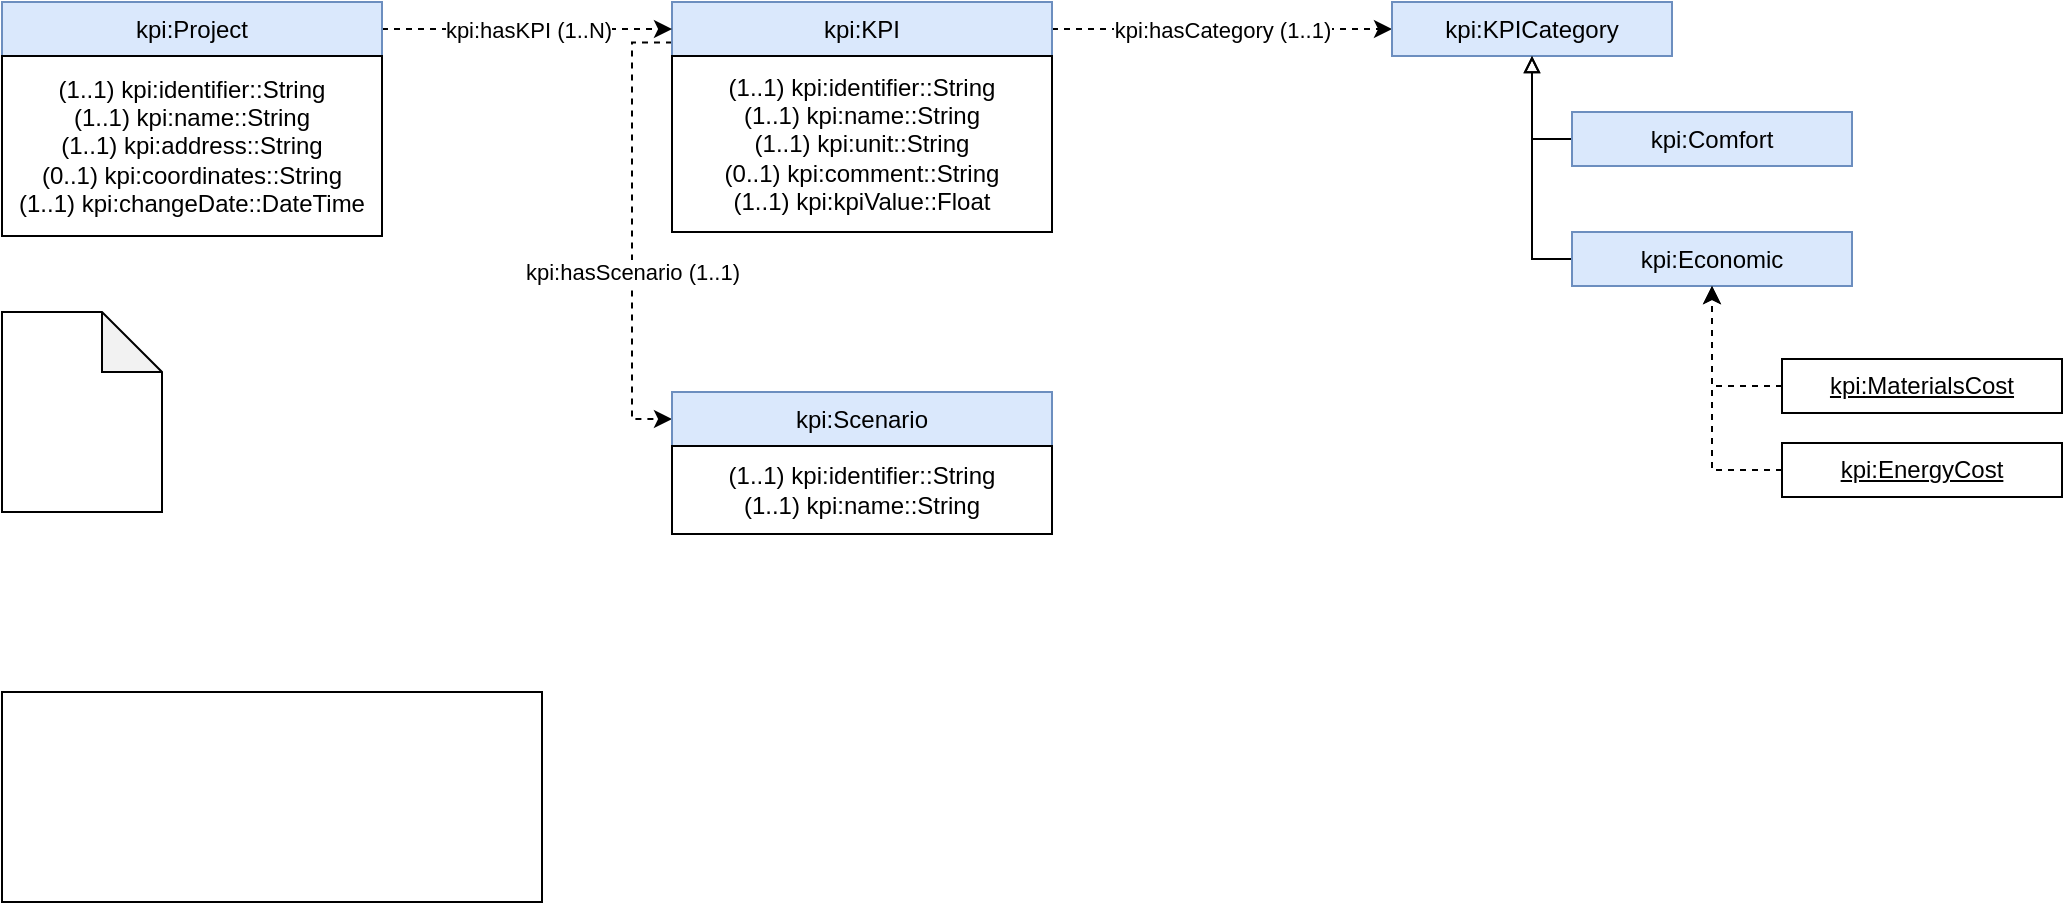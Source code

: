 <mxfile version="12.9.10" type="device"><diagram id="B8rJqHsIALTkNtZgdn-v" name="Page-1"><mxGraphModel dx="2840" dy="1963" grid="1" gridSize="5" guides="1" tooltips="1" connect="1" arrows="1" fold="1" page="0" pageScale="1" pageWidth="827" pageHeight="583" math="0" shadow="0"><root><mxCell id="0"/><mxCell id="1" parent="0"/><mxCell id="Wkt3k2ufJT2p2I6t_oPA-8" value="kpi:hasCategory (1..1)" style="edgeStyle=orthogonalEdgeStyle;rounded=0;orthogonalLoop=1;jettySize=auto;html=1;exitX=1;exitY=0.5;exitDx=0;exitDy=0;entryX=0;entryY=0.5;entryDx=0;entryDy=0;dashed=1;" parent="1" source="JT0yhX7Rt0sc5q16_EZt-18" target="Wkt3k2ufJT2p2I6t_oPA-7" edge="1"><mxGeometry relative="1" as="geometry"/></mxCell><mxCell id="Wkt3k2ufJT2p2I6t_oPA-12" value="kpi:hasScenario (1..1)" style="edgeStyle=orthogonalEdgeStyle;rounded=0;orthogonalLoop=1;jettySize=auto;html=1;exitX=0;exitY=0.75;exitDx=0;exitDy=0;entryX=0;entryY=0.5;entryDx=0;entryDy=0;dashed=1;" parent="1" source="JT0yhX7Rt0sc5q16_EZt-18" target="Wkt3k2ufJT2p2I6t_oPA-5" edge="1"><mxGeometry x="0.18" relative="1" as="geometry"><mxPoint as="offset"/></mxGeometry></mxCell><mxCell id="JT0yhX7Rt0sc5q16_EZt-18" value="kpi:KPI" style="rounded=0;whiteSpace=wrap;html=1;fillColor=#dae8fc;strokeColor=#6c8ebf;" parent="1" vertex="1"><mxGeometry x="-870" y="-1115" width="190" height="27" as="geometry"/></mxCell><mxCell id="JT0yhX7Rt0sc5q16_EZt-98" value="(1..1) kpi:identifier::String&lt;br&gt;(1..1) kpi:name::String&lt;br&gt;(1..1) kpi:unit::String&lt;br&gt;(0..1) kpi:comment::String&lt;br&gt;(1..1) kpi:kpiValue::Float" style="rounded=0;whiteSpace=wrap;html=1;" parent="1" vertex="1"><mxGeometry x="-870" y="-1088" width="190" height="88" as="geometry"/></mxCell><mxCell id="Wkt3k2ufJT2p2I6t_oPA-10" value="kpi:hasKPI (1..N)" style="edgeStyle=orthogonalEdgeStyle;rounded=0;orthogonalLoop=1;jettySize=auto;html=1;exitX=1;exitY=0.5;exitDx=0;exitDy=0;dashed=1;" parent="1" source="Wkt3k2ufJT2p2I6t_oPA-3" target="JT0yhX7Rt0sc5q16_EZt-18" edge="1"><mxGeometry relative="1" as="geometry"/></mxCell><mxCell id="Wkt3k2ufJT2p2I6t_oPA-3" value="kpi:Project" style="rounded=0;whiteSpace=wrap;html=1;fillColor=#dae8fc;strokeColor=#6c8ebf;" parent="1" vertex="1"><mxGeometry x="-1205" y="-1115" width="190" height="27" as="geometry"/></mxCell><mxCell id="Wkt3k2ufJT2p2I6t_oPA-4" value="(1..1) kpi:identifier::String&lt;br&gt;(1..1) kpi:name::String&lt;br&gt;(1..1) kpi:address::String&lt;br&gt;(0..1) kpi:coordinates::String&lt;br&gt;(1..1) kpi:changeDate::DateTime" style="rounded=0;whiteSpace=wrap;html=1;" parent="1" vertex="1"><mxGeometry x="-1205" y="-1088" width="190" height="90" as="geometry"/></mxCell><mxCell id="Wkt3k2ufJT2p2I6t_oPA-5" value="kpi:Scenario" style="rounded=0;whiteSpace=wrap;html=1;fillColor=#dae8fc;strokeColor=#6c8ebf;" parent="1" vertex="1"><mxGeometry x="-870" y="-920" width="190" height="27" as="geometry"/></mxCell><mxCell id="Wkt3k2ufJT2p2I6t_oPA-6" value="(1..1) kpi:identifier::String&lt;br&gt;(1..1) kpi:name::String" style="rounded=0;whiteSpace=wrap;html=1;" parent="1" vertex="1"><mxGeometry x="-870" y="-893" width="190" height="44" as="geometry"/></mxCell><mxCell id="Wkt3k2ufJT2p2I6t_oPA-7" value="kpi:KPICategory" style="rounded=0;whiteSpace=wrap;html=1;fillColor=#dae8fc;strokeColor=#6c8ebf;" parent="1" vertex="1"><mxGeometry x="-510" y="-1115" width="140" height="27" as="geometry"/></mxCell><mxCell id="J_T-_U9xI8x8TyetcnA9-5" style="edgeStyle=orthogonalEdgeStyle;rounded=0;orthogonalLoop=1;jettySize=auto;html=1;exitX=0;exitY=0.5;exitDx=0;exitDy=0;endArrow=block;endFill=0;" edge="1" parent="1" source="J_T-_U9xI8x8TyetcnA9-1" target="Wkt3k2ufJT2p2I6t_oPA-7"><mxGeometry relative="1" as="geometry"/></mxCell><mxCell id="J_T-_U9xI8x8TyetcnA9-1" value="kpi:Comfort" style="rounded=0;whiteSpace=wrap;html=1;fillColor=#dae8fc;strokeColor=#6c8ebf;" vertex="1" parent="1"><mxGeometry x="-420" y="-1060" width="140" height="27" as="geometry"/></mxCell><mxCell id="J_T-_U9xI8x8TyetcnA9-6" style="edgeStyle=orthogonalEdgeStyle;rounded=0;orthogonalLoop=1;jettySize=auto;html=1;exitX=0;exitY=0.5;exitDx=0;exitDy=0;endArrow=block;endFill=0;" edge="1" parent="1" source="J_T-_U9xI8x8TyetcnA9-2" target="Wkt3k2ufJT2p2I6t_oPA-7"><mxGeometry relative="1" as="geometry"/></mxCell><mxCell id="J_T-_U9xI8x8TyetcnA9-2" value="kpi:Economic" style="rounded=0;whiteSpace=wrap;html=1;fillColor=#dae8fc;strokeColor=#6c8ebf;" vertex="1" parent="1"><mxGeometry x="-420" y="-1000" width="140" height="27" as="geometry"/></mxCell><mxCell id="J_T-_U9xI8x8TyetcnA9-9" style="edgeStyle=orthogonalEdgeStyle;rounded=0;orthogonalLoop=1;jettySize=auto;html=1;exitX=0;exitY=0.5;exitDx=0;exitDy=0;endArrow=classic;endFill=1;dashed=1;" edge="1" parent="1" source="J_T-_U9xI8x8TyetcnA9-7" target="J_T-_U9xI8x8TyetcnA9-2"><mxGeometry relative="1" as="geometry"/></mxCell><mxCell id="J_T-_U9xI8x8TyetcnA9-7" value="kpi:MaterialsCost" style="rounded=0;whiteSpace=wrap;html=1;fontStyle=4" vertex="1" parent="1"><mxGeometry x="-315" y="-936.5" width="140" height="27" as="geometry"/></mxCell><mxCell id="J_T-_U9xI8x8TyetcnA9-10" style="edgeStyle=orthogonalEdgeStyle;rounded=0;orthogonalLoop=1;jettySize=auto;html=1;exitX=0;exitY=0.5;exitDx=0;exitDy=0;endArrow=classic;endFill=1;dashed=1;" edge="1" parent="1" source="J_T-_U9xI8x8TyetcnA9-8" target="J_T-_U9xI8x8TyetcnA9-2"><mxGeometry relative="1" as="geometry"/></mxCell><mxCell id="J_T-_U9xI8x8TyetcnA9-8" value="kpi:EnergyCost" style="rounded=0;whiteSpace=wrap;html=1;fontStyle=4" vertex="1" parent="1"><mxGeometry x="-315" y="-894.5" width="140" height="27" as="geometry"/></mxCell><mxCell id="J_T-_U9xI8x8TyetcnA9-16" value="" style="shape=note;whiteSpace=wrap;html=1;backgroundOutline=1;darkOpacity=0.05;" vertex="1" parent="1"><mxGeometry x="-1205" y="-960" width="80" height="100" as="geometry"/></mxCell><mxCell id="J_T-_U9xI8x8TyetcnA9-17" value="" style="rounded=0;whiteSpace=wrap;html=1;" vertex="1" parent="1"><mxGeometry x="-1205" y="-770" width="270" height="105" as="geometry"/></mxCell></root></mxGraphModel></diagram></mxfile>